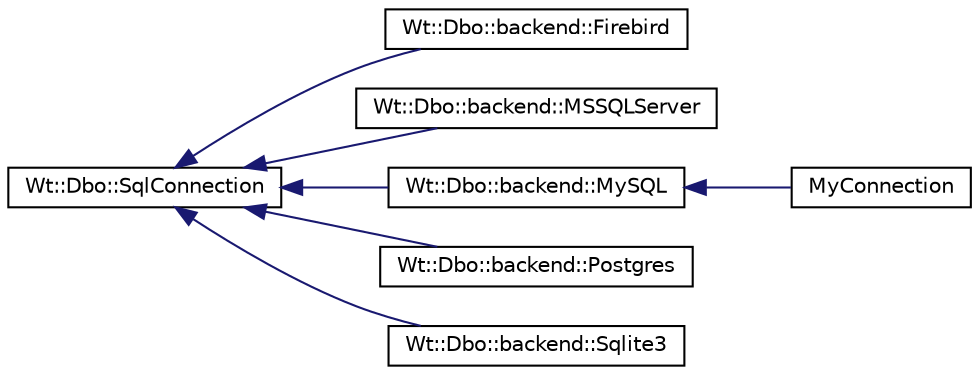 digraph "Graphical Class Hierarchy"
{
 // LATEX_PDF_SIZE
  edge [fontname="Helvetica",fontsize="10",labelfontname="Helvetica",labelfontsize="10"];
  node [fontname="Helvetica",fontsize="10",shape=record];
  rankdir="LR";
  Node0 [label="Wt::Dbo::SqlConnection",height=0.2,width=0.4,color="black", fillcolor="white", style="filled",URL="$classWt_1_1Dbo_1_1SqlConnection.html",tooltip="Abstract base class for an SQL connection."];
  Node0 -> Node1 [dir="back",color="midnightblue",fontsize="10",style="solid",fontname="Helvetica"];
  Node1 [label="Wt::Dbo::backend::Firebird",height=0.2,width=0.4,color="black", fillcolor="white", style="filled",URL="$classWt_1_1Dbo_1_1backend_1_1Firebird.html",tooltip="A Firebird connection."];
  Node0 -> Node2 [dir="back",color="midnightblue",fontsize="10",style="solid",fontname="Helvetica"];
  Node2 [label="Wt::Dbo::backend::MSSQLServer",height=0.2,width=0.4,color="black", fillcolor="white", style="filled",URL="$classWt_1_1Dbo_1_1backend_1_1MSSQLServer.html",tooltip="A Microsoft SQL Server connection."];
  Node0 -> Node3 [dir="back",color="midnightblue",fontsize="10",style="solid",fontname="Helvetica"];
  Node3 [label="Wt::Dbo::backend::MySQL",height=0.2,width=0.4,color="black", fillcolor="white", style="filled",URL="$classWt_1_1Dbo_1_1backend_1_1MySQL.html",tooltip="A MySQL connection."];
  Node3 -> Node4 [dir="back",color="midnightblue",fontsize="10",style="solid",fontname="Helvetica"];
  Node4 [label="MyConnection",height=0.2,width=0.4,color="black", fillcolor="white", style="filled",URL="$classMyConnection.html",tooltip=" "];
  Node0 -> Node5 [dir="back",color="midnightblue",fontsize="10",style="solid",fontname="Helvetica"];
  Node5 [label="Wt::Dbo::backend::Postgres",height=0.2,width=0.4,color="black", fillcolor="white", style="filled",URL="$classWt_1_1Dbo_1_1backend_1_1Postgres.html",tooltip="A PostgreSQL connection."];
  Node0 -> Node6 [dir="back",color="midnightblue",fontsize="10",style="solid",fontname="Helvetica"];
  Node6 [label="Wt::Dbo::backend::Sqlite3",height=0.2,width=0.4,color="black", fillcolor="white", style="filled",URL="$classWt_1_1Dbo_1_1backend_1_1Sqlite3.html",tooltip="An SQLite3 connection."];
}
